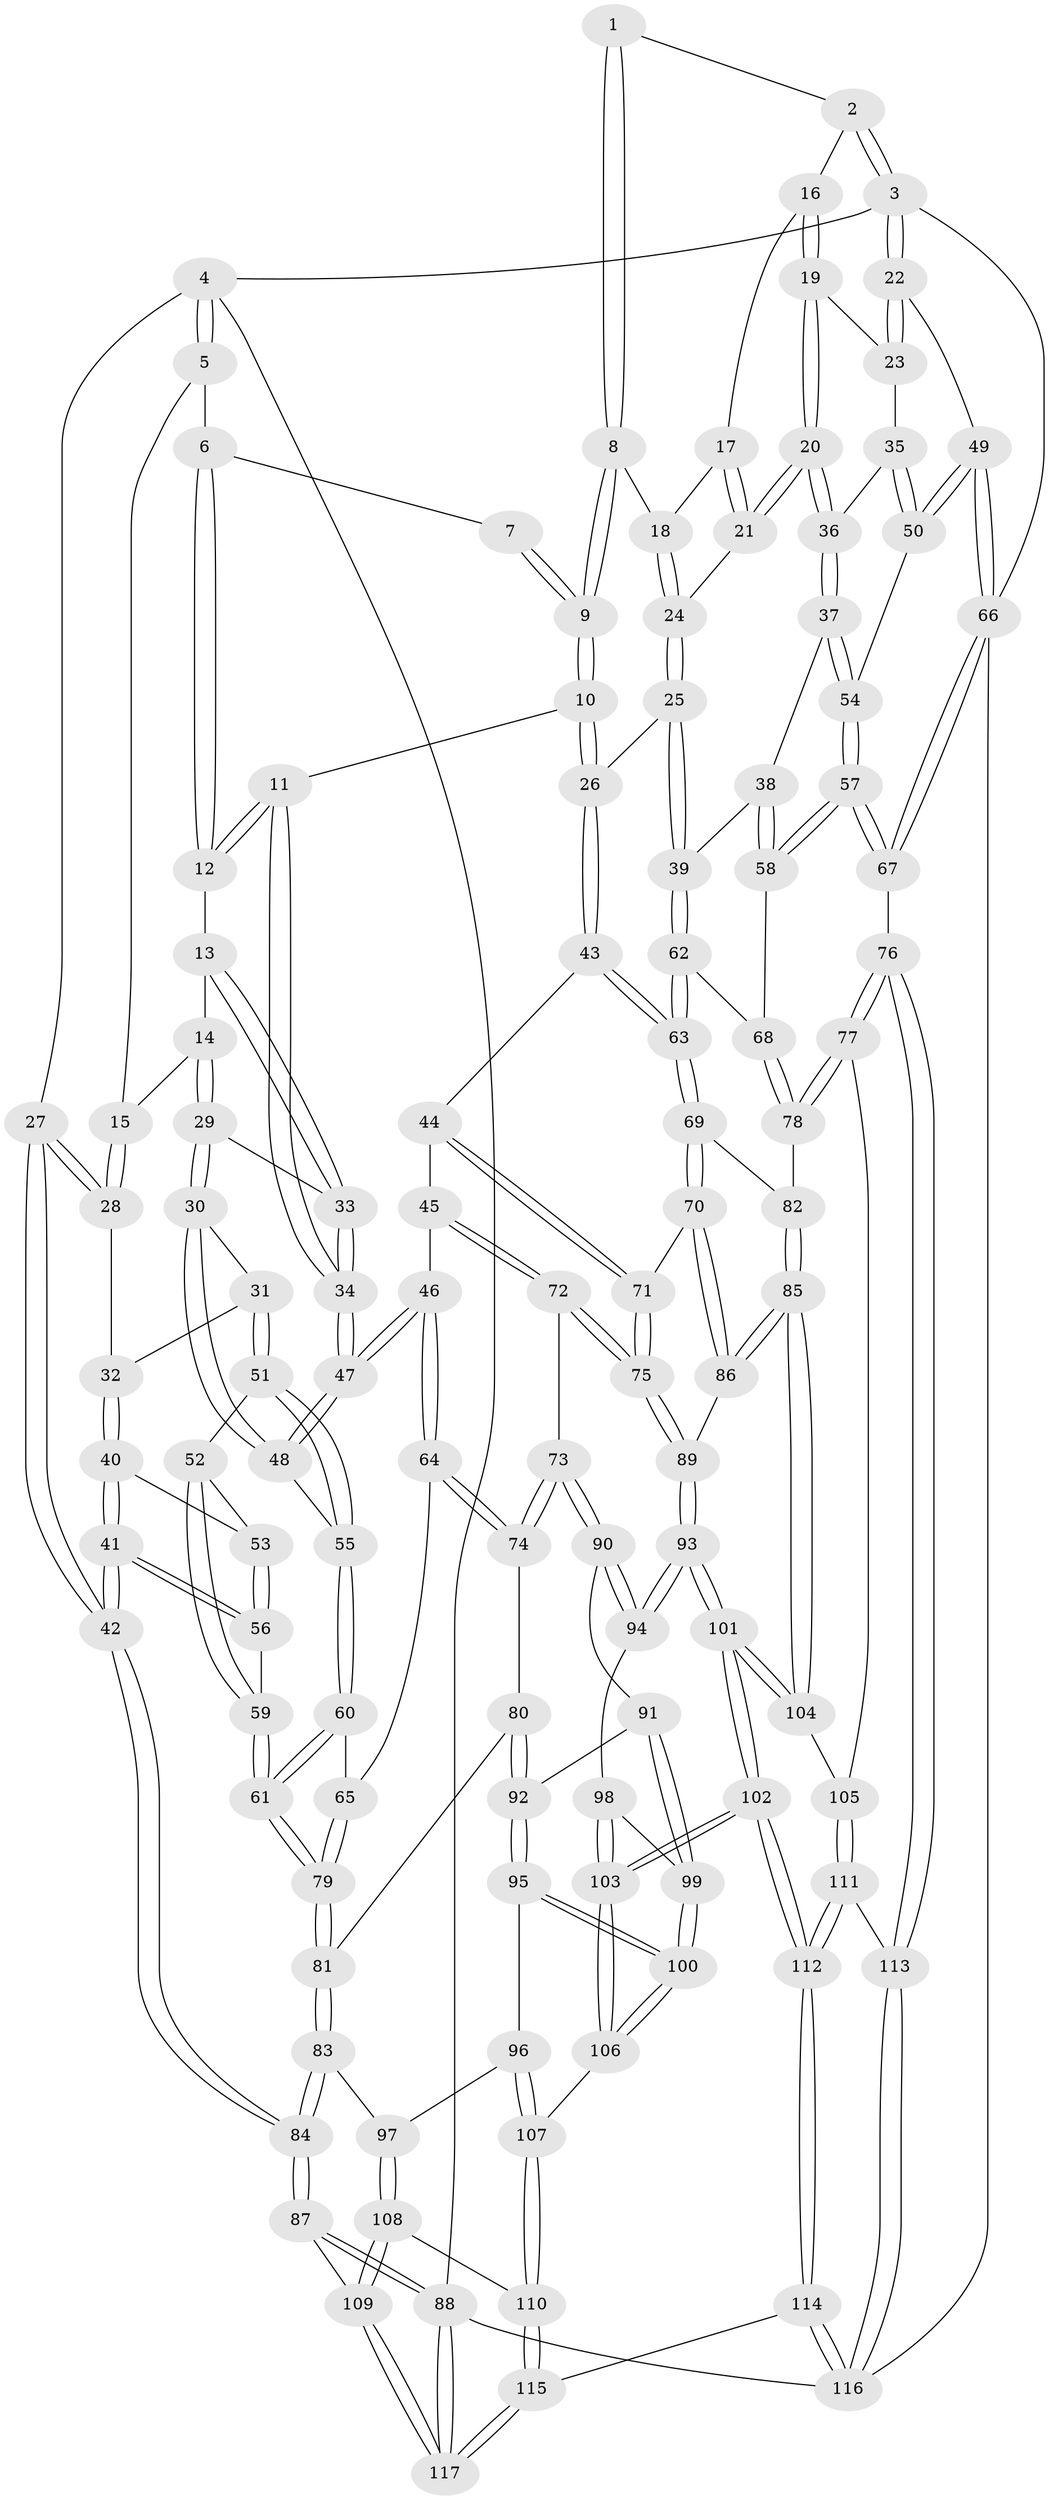// coarse degree distribution, {3: 0.4864864864864865, 4: 0.2972972972972973, 5: 0.10810810810810811, 6: 0.02702702702702703, 2: 0.08108108108108109}
// Generated by graph-tools (version 1.1) at 2025/54/03/04/25 22:54:20]
// undirected, 117 vertices, 289 edges
graph export_dot {
  node [color=gray90,style=filled];
  1 [pos="+0.4871692574397222+0"];
  2 [pos="+0.8727510608912419+0"];
  3 [pos="+1+0"];
  4 [pos="+0+0"];
  5 [pos="+0.24143034143696718+0"];
  6 [pos="+0.4194840568153529+0"];
  7 [pos="+0.45550545696513706+0"];
  8 [pos="+0.6165604790208463+0.076203953771963"];
  9 [pos="+0.5838361773858728+0.1003503648849537"];
  10 [pos="+0.5161480373548852+0.15994081415161723"];
  11 [pos="+0.5071431916862893+0.15761720902193263"];
  12 [pos="+0.4705505049340606+0.12029820005675457"];
  13 [pos="+0.3742002585032771+0.13095628889030578"];
  14 [pos="+0.259245322449489+0.09248146893443754"];
  15 [pos="+0.2394946236122122+0.05997681792076358"];
  16 [pos="+0.8451318855213117+0"];
  17 [pos="+0.7156969459079443+0.0063384837706255805"];
  18 [pos="+0.6382873254661794+0.07256352566751877"];
  19 [pos="+0.8558330622131314+0"];
  20 [pos="+0.8378482090901876+0.17064853597576823"];
  21 [pos="+0.7388951476477827+0.17156952551352467"];
  22 [pos="+1+0.17515555815234243"];
  23 [pos="+1+0.15936234763927837"];
  24 [pos="+0.7180156348851722+0.1791707026136463"];
  25 [pos="+0.6299719213026642+0.266359807350597"];
  26 [pos="+0.6122105629940633+0.2623954552061302"];
  27 [pos="+0+0"];
  28 [pos="+0.08516937585932396+0.15398476439297223"];
  29 [pos="+0.2520525331254384+0.2116270863607747"];
  30 [pos="+0.23796100946010385+0.22965497574990687"];
  31 [pos="+0.22403654759080371+0.2334138385077241"];
  32 [pos="+0.10662276371742874+0.2018945854620635"];
  33 [pos="+0.34209705576213706+0.23359207170861998"];
  34 [pos="+0.3953298122885102+0.2922894254672462"];
  35 [pos="+0.8678228142342662+0.19254877031394704"];
  36 [pos="+0.8556715102372201+0.1917832165550737"];
  37 [pos="+0.8337139844742574+0.293753268522905"];
  38 [pos="+0.8251926512229923+0.30542675215237985"];
  39 [pos="+0.6897931606397879+0.34045542285989727"];
  40 [pos="+0.09208045421935977+0.2752133444091947"];
  41 [pos="+0+0.38708387798186494"];
  42 [pos="+0+0.38723291843373964"];
  43 [pos="+0.5175570537522517+0.35884179586898846"];
  44 [pos="+0.4656181157285462+0.3871526407476686"];
  45 [pos="+0.4391064043265385+0.38806070087934164"];
  46 [pos="+0.39692767334704804+0.36812669922713653"];
  47 [pos="+0.3899600964782725+0.3540616647893437"];
  48 [pos="+0.27630826841559286+0.32778702210764027"];
  49 [pos="+1+0.3378779100954038"];
  50 [pos="+1+0.32664809642338827"];
  51 [pos="+0.15637177524092938+0.32693567195142537"];
  52 [pos="+0.1530229556003058+0.3277798518110549"];
  53 [pos="+0.1193317796287401+0.3037866845743138"];
  54 [pos="+0.9619310176893219+0.34056121763220026"];
  55 [pos="+0.23539074190086903+0.35710292625046547"];
  56 [pos="+0.02170508783262673+0.4252599672166312"];
  57 [pos="+0.8812639319229608+0.43141837683323825"];
  58 [pos="+0.8581723820241861+0.4193790778868996"];
  59 [pos="+0.11374033171215442+0.45224854257479474"];
  60 [pos="+0.2336090068003239+0.3760337069650603"];
  61 [pos="+0.13095701554431488+0.4697665115261949"];
  62 [pos="+0.6909258889900556+0.42408542347568884"];
  63 [pos="+0.6580695266431246+0.4711372704481113"];
  64 [pos="+0.3279262908803506+0.44835430391059305"];
  65 [pos="+0.27479528000255016+0.4509526914796612"];
  66 [pos="+1+0.6599661029989242"];
  67 [pos="+1+0.6674153472057481"];
  68 [pos="+0.7792891307296125+0.4466024051410444"];
  69 [pos="+0.6575094179440136+0.472467436478779"];
  70 [pos="+0.6197641123725735+0.4976301295410862"];
  71 [pos="+0.5774273392124081+0.5073827361173207"];
  72 [pos="+0.44490500661271787+0.5312261823651163"];
  73 [pos="+0.37988312173269134+0.5649140611751885"];
  74 [pos="+0.34729388976680337+0.5499178032443763"];
  75 [pos="+0.5225311835121158+0.5626324263864925"];
  76 [pos="+0.9351270089299248+0.700127979207225"];
  77 [pos="+0.8711486293082621+0.6815169576791537"];
  78 [pos="+0.8277362306133418+0.6202278096883709"];
  79 [pos="+0.16379708435128418+0.5269086488553488"];
  80 [pos="+0.2981696157663792+0.5703074329771713"];
  81 [pos="+0.16417435421699283+0.5331206171837658"];
  82 [pos="+0.6737309797013199+0.493113077948415"];
  83 [pos="+0.11894613547171566+0.6400129617129318"];
  84 [pos="+0+0.7376131696002104"];
  85 [pos="+0.699433171354725+0.6896139336405084"];
  86 [pos="+0.6448737595963943+0.6617014570778575"];
  87 [pos="+0+0.8876621016428815"];
  88 [pos="+0+1"];
  89 [pos="+0.5274915329214865+0.654235295934795"];
  90 [pos="+0.38656838440434665+0.5970014647147532"];
  91 [pos="+0.36608260008989324+0.6688671862700558"];
  92 [pos="+0.2869930902084112+0.6661032294537604"];
  93 [pos="+0.5256563088416227+0.6562802441441945"];
  94 [pos="+0.5013432811870235+0.6609629137100804"];
  95 [pos="+0.2516200807975471+0.6924455717036884"];
  96 [pos="+0.2465166399449215+0.6951133886580625"];
  97 [pos="+0.1902778099378924+0.7027591853447257"];
  98 [pos="+0.46696240646144543+0.6820320616956937"];
  99 [pos="+0.3936968669308249+0.7096065535221584"];
  100 [pos="+0.38536047544705726+0.7507012084136203"];
  101 [pos="+0.5493274235679102+0.8899155628053165"];
  102 [pos="+0.5345235095322055+0.9372171206281444"];
  103 [pos="+0.45956440234320484+0.8628741170872966"];
  104 [pos="+0.7021064617337192+0.6915903548696248"];
  105 [pos="+0.7614811518196006+0.6933654145227105"];
  106 [pos="+0.38425335130769256+0.8000586994683402"];
  107 [pos="+0.3424187472478099+0.8052094416777615"];
  108 [pos="+0.19726440724446573+0.8669308662791718"];
  109 [pos="+0.17802622190926853+0.879890663496021"];
  110 [pos="+0.22293091402403376+0.8704251131934784"];
  111 [pos="+0.6548738860467704+0.959873631901996"];
  112 [pos="+0.5514839514672353+1"];
  113 [pos="+0.8614495253222718+0.8657946755434403"];
  114 [pos="+0.5260434791256818+1"];
  115 [pos="+0.5190680433172531+1"];
  116 [pos="+1+1"];
  117 [pos="+0.18874109068462172+1"];
  1 -- 2;
  1 -- 8;
  1 -- 8;
  2 -- 3;
  2 -- 3;
  2 -- 16;
  3 -- 4;
  3 -- 22;
  3 -- 22;
  3 -- 66;
  4 -- 5;
  4 -- 5;
  4 -- 27;
  4 -- 88;
  5 -- 6;
  5 -- 15;
  6 -- 7;
  6 -- 12;
  6 -- 12;
  7 -- 9;
  7 -- 9;
  8 -- 9;
  8 -- 9;
  8 -- 18;
  9 -- 10;
  9 -- 10;
  10 -- 11;
  10 -- 26;
  10 -- 26;
  11 -- 12;
  11 -- 12;
  11 -- 34;
  11 -- 34;
  12 -- 13;
  13 -- 14;
  13 -- 33;
  13 -- 33;
  14 -- 15;
  14 -- 29;
  14 -- 29;
  15 -- 28;
  15 -- 28;
  16 -- 17;
  16 -- 19;
  16 -- 19;
  17 -- 18;
  17 -- 21;
  17 -- 21;
  18 -- 24;
  18 -- 24;
  19 -- 20;
  19 -- 20;
  19 -- 23;
  20 -- 21;
  20 -- 21;
  20 -- 36;
  20 -- 36;
  21 -- 24;
  22 -- 23;
  22 -- 23;
  22 -- 49;
  23 -- 35;
  24 -- 25;
  24 -- 25;
  25 -- 26;
  25 -- 39;
  25 -- 39;
  26 -- 43;
  26 -- 43;
  27 -- 28;
  27 -- 28;
  27 -- 42;
  27 -- 42;
  28 -- 32;
  29 -- 30;
  29 -- 30;
  29 -- 33;
  30 -- 31;
  30 -- 48;
  30 -- 48;
  31 -- 32;
  31 -- 51;
  31 -- 51;
  32 -- 40;
  32 -- 40;
  33 -- 34;
  33 -- 34;
  34 -- 47;
  34 -- 47;
  35 -- 36;
  35 -- 50;
  35 -- 50;
  36 -- 37;
  36 -- 37;
  37 -- 38;
  37 -- 54;
  37 -- 54;
  38 -- 39;
  38 -- 58;
  38 -- 58;
  39 -- 62;
  39 -- 62;
  40 -- 41;
  40 -- 41;
  40 -- 53;
  41 -- 42;
  41 -- 42;
  41 -- 56;
  41 -- 56;
  42 -- 84;
  42 -- 84;
  43 -- 44;
  43 -- 63;
  43 -- 63;
  44 -- 45;
  44 -- 71;
  44 -- 71;
  45 -- 46;
  45 -- 72;
  45 -- 72;
  46 -- 47;
  46 -- 47;
  46 -- 64;
  46 -- 64;
  47 -- 48;
  47 -- 48;
  48 -- 55;
  49 -- 50;
  49 -- 50;
  49 -- 66;
  49 -- 66;
  50 -- 54;
  51 -- 52;
  51 -- 55;
  51 -- 55;
  52 -- 53;
  52 -- 59;
  52 -- 59;
  53 -- 56;
  53 -- 56;
  54 -- 57;
  54 -- 57;
  55 -- 60;
  55 -- 60;
  56 -- 59;
  57 -- 58;
  57 -- 58;
  57 -- 67;
  57 -- 67;
  58 -- 68;
  59 -- 61;
  59 -- 61;
  60 -- 61;
  60 -- 61;
  60 -- 65;
  61 -- 79;
  61 -- 79;
  62 -- 63;
  62 -- 63;
  62 -- 68;
  63 -- 69;
  63 -- 69;
  64 -- 65;
  64 -- 74;
  64 -- 74;
  65 -- 79;
  65 -- 79;
  66 -- 67;
  66 -- 67;
  66 -- 116;
  67 -- 76;
  68 -- 78;
  68 -- 78;
  69 -- 70;
  69 -- 70;
  69 -- 82;
  70 -- 71;
  70 -- 86;
  70 -- 86;
  71 -- 75;
  71 -- 75;
  72 -- 73;
  72 -- 75;
  72 -- 75;
  73 -- 74;
  73 -- 74;
  73 -- 90;
  73 -- 90;
  74 -- 80;
  75 -- 89;
  75 -- 89;
  76 -- 77;
  76 -- 77;
  76 -- 113;
  76 -- 113;
  77 -- 78;
  77 -- 78;
  77 -- 105;
  78 -- 82;
  79 -- 81;
  79 -- 81;
  80 -- 81;
  80 -- 92;
  80 -- 92;
  81 -- 83;
  81 -- 83;
  82 -- 85;
  82 -- 85;
  83 -- 84;
  83 -- 84;
  83 -- 97;
  84 -- 87;
  84 -- 87;
  85 -- 86;
  85 -- 86;
  85 -- 104;
  85 -- 104;
  86 -- 89;
  87 -- 88;
  87 -- 88;
  87 -- 109;
  88 -- 117;
  88 -- 117;
  88 -- 116;
  89 -- 93;
  89 -- 93;
  90 -- 91;
  90 -- 94;
  90 -- 94;
  91 -- 92;
  91 -- 99;
  91 -- 99;
  92 -- 95;
  92 -- 95;
  93 -- 94;
  93 -- 94;
  93 -- 101;
  93 -- 101;
  94 -- 98;
  95 -- 96;
  95 -- 100;
  95 -- 100;
  96 -- 97;
  96 -- 107;
  96 -- 107;
  97 -- 108;
  97 -- 108;
  98 -- 99;
  98 -- 103;
  98 -- 103;
  99 -- 100;
  99 -- 100;
  100 -- 106;
  100 -- 106;
  101 -- 102;
  101 -- 102;
  101 -- 104;
  101 -- 104;
  102 -- 103;
  102 -- 103;
  102 -- 112;
  102 -- 112;
  103 -- 106;
  103 -- 106;
  104 -- 105;
  105 -- 111;
  105 -- 111;
  106 -- 107;
  107 -- 110;
  107 -- 110;
  108 -- 109;
  108 -- 109;
  108 -- 110;
  109 -- 117;
  109 -- 117;
  110 -- 115;
  110 -- 115;
  111 -- 112;
  111 -- 112;
  111 -- 113;
  112 -- 114;
  112 -- 114;
  113 -- 116;
  113 -- 116;
  114 -- 115;
  114 -- 116;
  114 -- 116;
  115 -- 117;
  115 -- 117;
}
